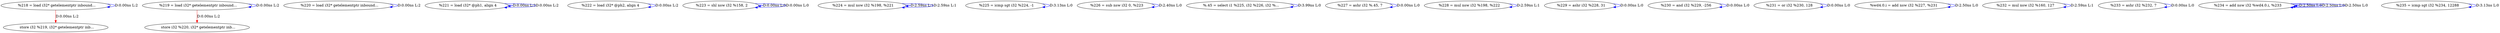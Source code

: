 digraph {
Node0x3165600[label="  %218 = load i32* getelementptr inbound..."];
Node0x3165600 -> Node0x3165600[label="D:0.00ns L:2",color=blue];
Node0x31611f0[label="  store i32 %219, i32* getelementptr inb..."];
Node0x3165600 -> Node0x31611f0[label="D:0.00ns L:2",color=red];
Node0x31657c0[label="  %219 = load i32* getelementptr inbound..."];
Node0x31657c0 -> Node0x31657c0[label="D:0.00ns L:2",color=blue];
Node0x3161430[label="  store i32 %220, i32* getelementptr inb..."];
Node0x31657c0 -> Node0x3161430[label="D:0.00ns L:2",color=red];
Node0x3161310[label="  %220 = load i32* getelementptr inbound..."];
Node0x3161310 -> Node0x3161310[label="D:0.00ns L:2",color=blue];
Node0x3161790[label="  %221 = load i32* @ph1, align 4"];
Node0x3161790 -> Node0x3161790[label="D:0.00ns L:2",color=blue];
Node0x3161790 -> Node0x3161790[label="D:0.00ns L:2",color=blue];
Node0x31618b0[label="  %222 = load i32* @ph2, align 4"];
Node0x31618b0 -> Node0x31618b0[label="D:0.00ns L:2",color=blue];
Node0x31619d0[label="  %223 = shl nsw i32 %158, 2"];
Node0x31619d0 -> Node0x31619d0[label="D:0.00ns L:0",color=blue];
Node0x31619d0 -> Node0x31619d0[label="D:0.00ns L:0",color=blue];
Node0x3161af0[label="  %224 = mul nsw i32 %198, %221"];
Node0x3161af0 -> Node0x3161af0[label="D:2.59ns L:1",color=blue];
Node0x3161af0 -> Node0x3161af0[label="D:2.59ns L:1",color=blue];
Node0x3161c50[label="  %225 = icmp sgt i32 %224, -1"];
Node0x3161c50 -> Node0x3161c50[label="D:3.13ns L:0",color=blue];
Node0x3161d30[label="  %226 = sub nsw i32 0, %223"];
Node0x3161d30 -> Node0x3161d30[label="D:2.40ns L:0",color=blue];
Node0x3161e10[label="  %.45 = select i1 %225, i32 %226, i32 %..."];
Node0x3161e10 -> Node0x3161e10[label="D:3.99ns L:0",color=blue];
Node0x3161ef0[label="  %227 = ashr i32 %.45, 7"];
Node0x3161ef0 -> Node0x3161ef0[label="D:0.00ns L:0",color=blue];
Node0x3161fd0[label="  %228 = mul nsw i32 %198, %222"];
Node0x3161fd0 -> Node0x3161fd0[label="D:2.59ns L:1",color=blue];
Node0x31620b0[label="  %229 = ashr i32 %228, 31"];
Node0x31620b0 -> Node0x31620b0[label="D:0.00ns L:0",color=blue];
Node0x31658a0[label="  %230 = and i32 %229, -256"];
Node0x31658a0 -> Node0x31658a0[label="D:0.00ns L:0",color=blue];
Node0x3165980[label="  %231 = or i32 %230, 128"];
Node0x3165980 -> Node0x3165980[label="D:0.00ns L:0",color=blue];
Node0x3165a60[label="  %wd4.0.i = add nsw i32 %227, %231"];
Node0x3165a60 -> Node0x3165a60[label="D:2.50ns L:0",color=blue];
Node0x3165b40[label="  %232 = mul nsw i32 %160, 127"];
Node0x3165b40 -> Node0x3165b40[label="D:2.59ns L:1",color=blue];
Node0x3165c20[label="  %233 = ashr i32 %232, 7"];
Node0x3165c20 -> Node0x3165c20[label="D:0.00ns L:0",color=blue];
Node0x3165d00[label="  %234 = add nsw i32 %wd4.0.i, %233"];
Node0x3165d00 -> Node0x3165d00[label="D:2.50ns L:0",color=blue];
Node0x3165d00 -> Node0x3165d00[label="D:2.50ns L:0",color=blue];
Node0x3165d00 -> Node0x3165d00[label="D:2.50ns L:0",color=blue];
Node0x3165de0[label="  %235 = icmp sgt i32 %234, 12288"];
Node0x3165de0 -> Node0x3165de0[label="D:3.13ns L:0",color=blue];
}
